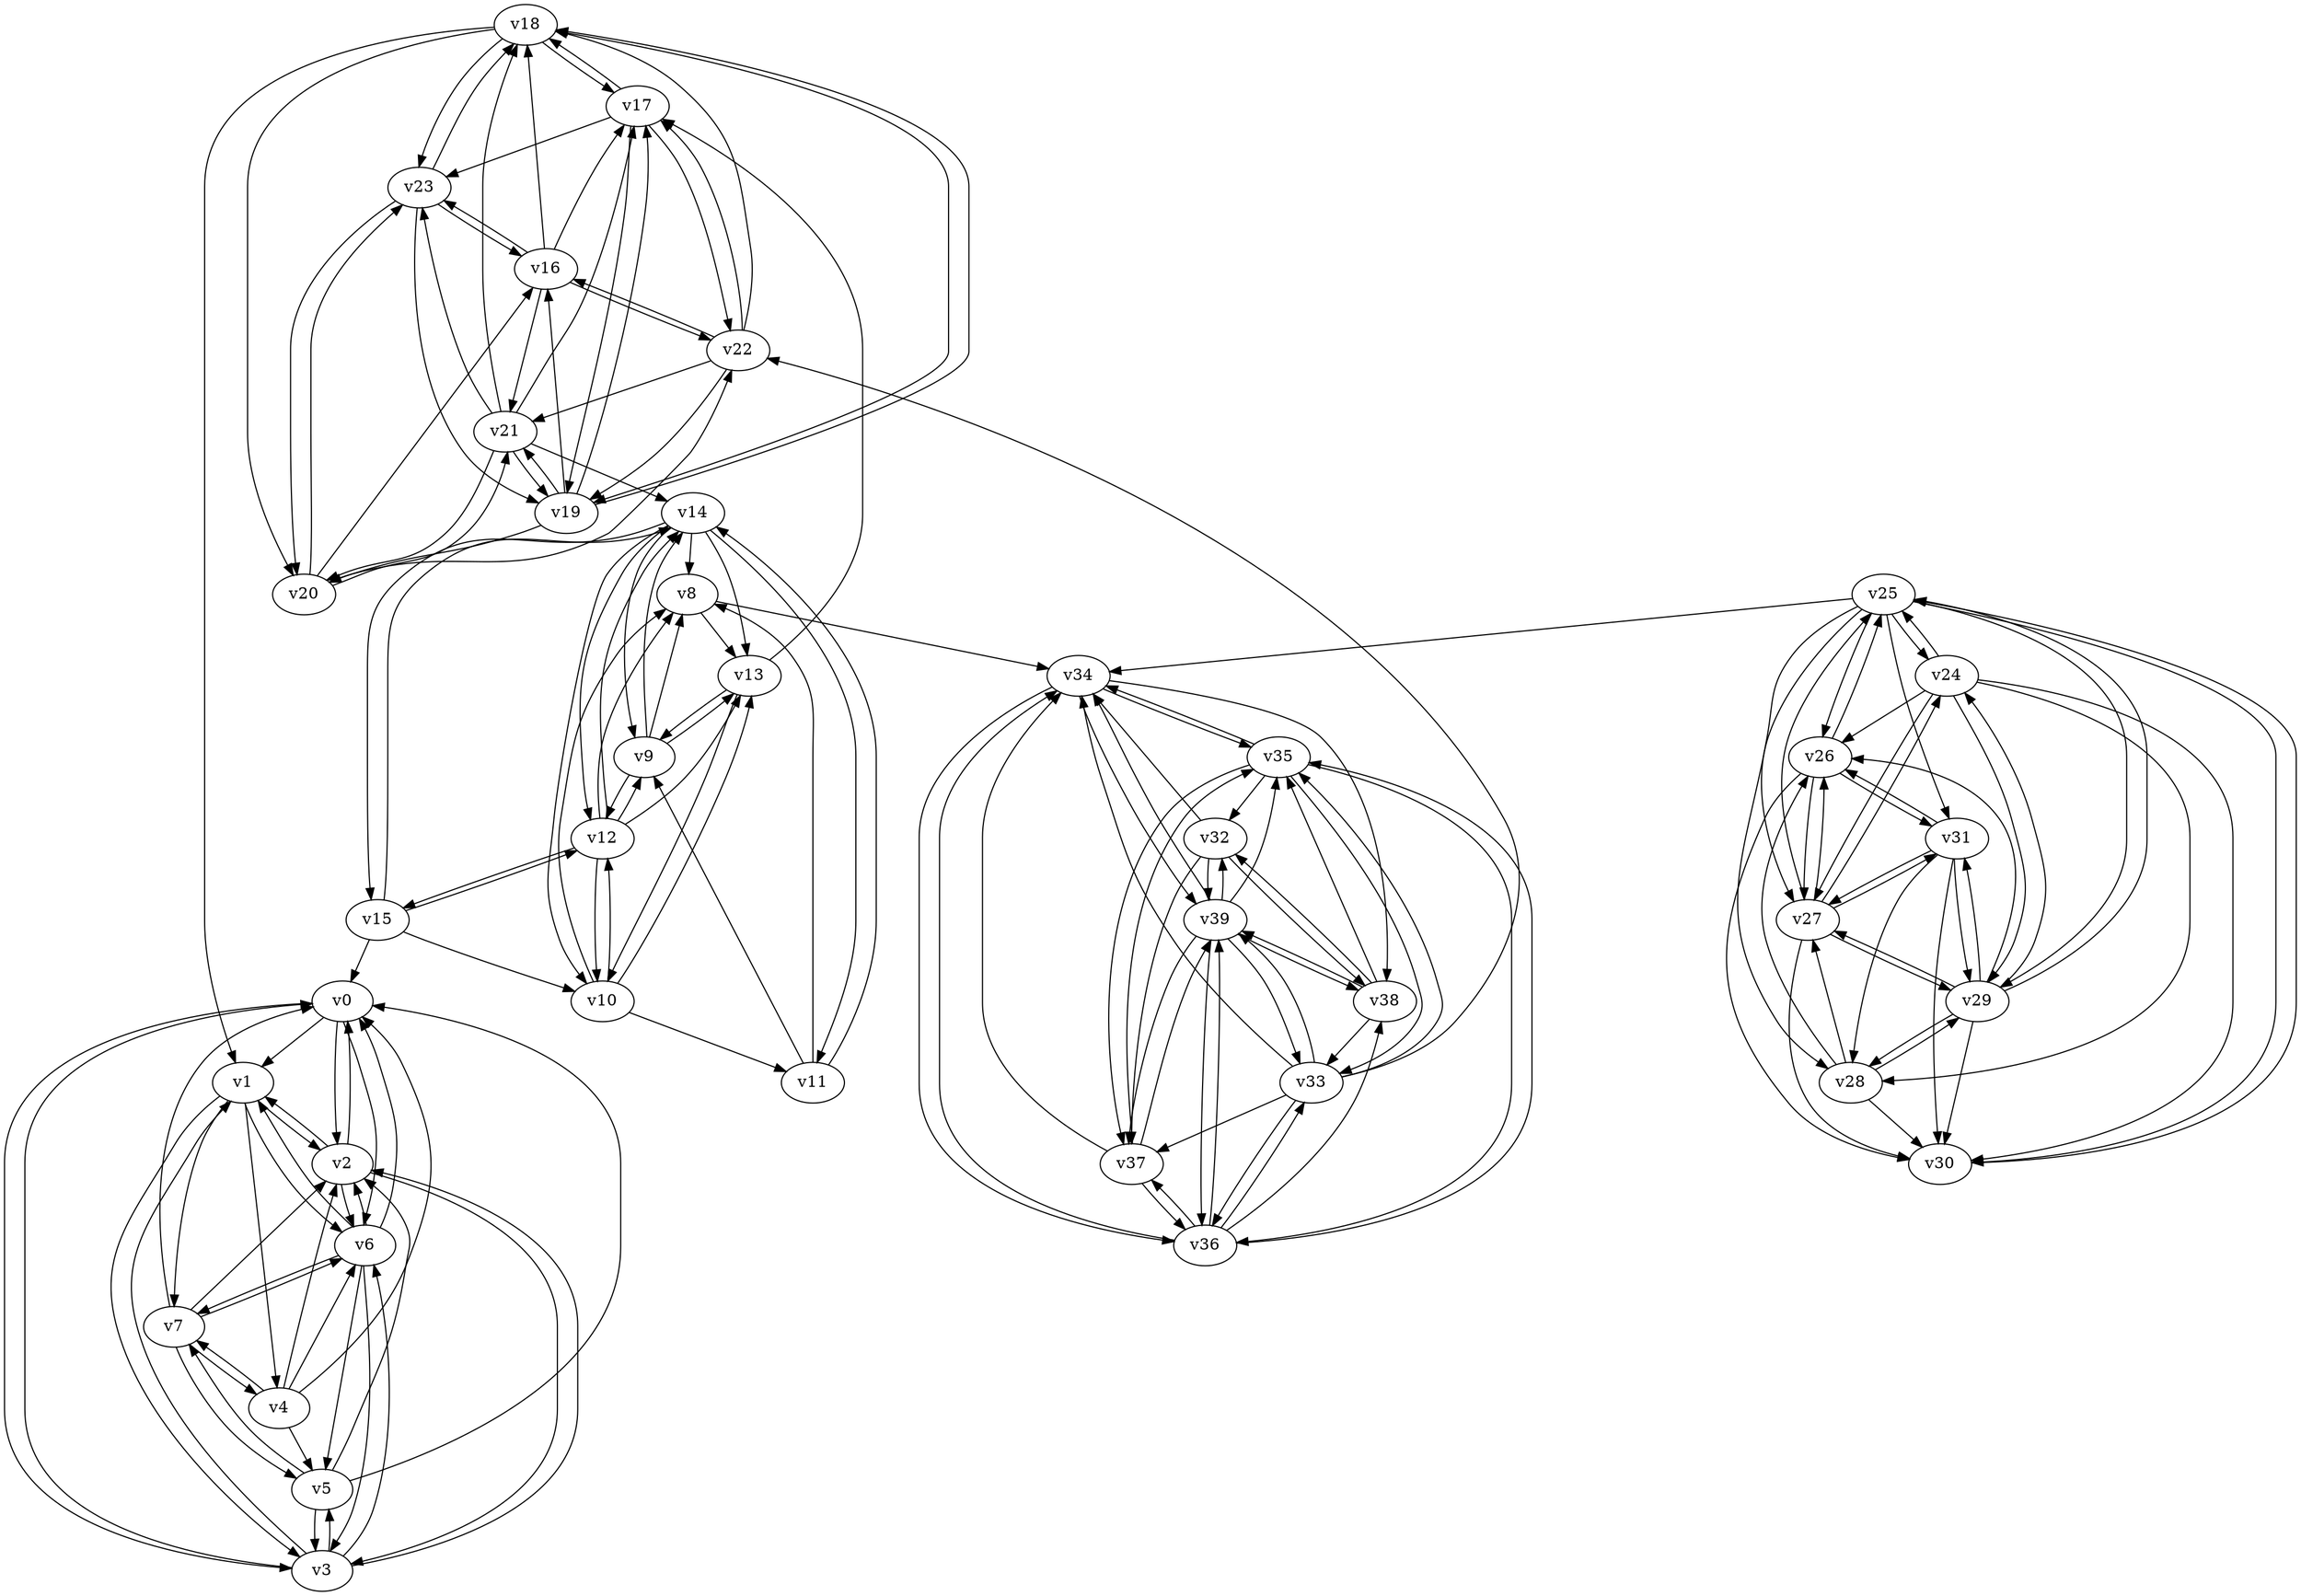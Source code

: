 digraph buchi_test056 {
    v0 [name="v0", player=0, priority=1];
    v1 [name="v1", player=1, priority=1];
    v2 [name="v2", player=0, priority=0];
    v3 [name="v3", player=1, priority=0];
    v4 [name="v4", player=0, priority=1];
    v5 [name="v5", player=1, priority=0];
    v6 [name="v6", player=1, priority=1];
    v7 [name="v7", player=1, priority=1];
    v8 [name="v8", player=1, priority=0];
    v9 [name="v9", player=0, priority=0];
    v10 [name="v10", player=0, priority=1];
    v11 [name="v11", player=1, priority=0];
    v12 [name="v12", player=0, priority=0];
    v13 [name="v13", player=0, priority=1];
    v14 [name="v14", player=0, priority=0];
    v15 [name="v15", player=0, priority=0];
    v16 [name="v16", player=0, priority=0];
    v17 [name="v17", player=1, priority=1];
    v18 [name="v18", player=1, priority=1];
    v19 [name="v19", player=1, priority=0];
    v20 [name="v20", player=0, priority=0];
    v21 [name="v21", player=0, priority=1];
    v22 [name="v22", player=0, priority=1];
    v23 [name="v23", player=1, priority=1];
    v24 [name="v24", player=1, priority=1];
    v25 [name="v25", player=0, priority=0];
    v26 [name="v26", player=0, priority=0];
    v27 [name="v27", player=1, priority=0];
    v28 [name="v28", player=0, priority=1];
    v29 [name="v29", player=1, priority=1];
    v30 [name="v30", player=1, priority=1];
    v31 [name="v31", player=0, priority=1];
    v32 [name="v32", player=1, priority=1];
    v33 [name="v33", player=0, priority=0];
    v34 [name="v34", player=0, priority=1];
    v35 [name="v35", player=1, priority=1];
    v36 [name="v36", player=0, priority=1];
    v37 [name="v37", player=1, priority=0];
    v38 [name="v38", player=1, priority=0];
    v39 [name="v39", player=0, priority=1];
    v32 -> v37;
    v4 -> v0;
    v18 -> v17;
    v26 -> v30;
    v33 -> v36;
    v35 -> v33;
    v22 -> v17;
    v39 -> v33;
    v14 -> v13;
    v31 -> v29;
    v9 -> v8;
    v19 -> v18;
    v11 -> v14;
    v28 -> v30;
    v6 -> v2;
    v18 -> v1;
    v13 -> v17;
    v15 -> v14;
    v24 -> v26;
    v32 -> v39;
    v16 -> v22;
    v4 -> v2;
    v18 -> v19;
    v25 -> v34;
    v3 -> v6;
    v5 -> v3;
    v20 -> v22;
    v22 -> v19;
    v39 -> v35;
    v14 -> v15;
    v17 -> v23;
    v37 -> v35;
    v13 -> v10;
    v33 -> v22;
    v24 -> v28;
    v26 -> v25;
    v25 -> v27;
    v35 -> v37;
    v14 -> v8;
    v29 -> v27;
    v22 -> v21;
    v39 -> v37;
    v23 -> v20;
    v38 -> v39;
    v9 -> v12;
    v11 -> v9;
    v15 -> v0;
    v27 -> v29;
    v7 -> v5;
    v16 -> v17;
    v8 -> v34;
    v24 -> v30;
    v25 -> v29;
    v18 -> v23;
    v3 -> v1;
    v12 -> v13;
    v14 -> v10;
    v5 -> v7;
    v31 -> v26;
    v38 -> v32;
    v0 -> v2;
    v9 -> v14;
    v1 -> v3;
    v36 -> v34;
    v27 -> v31;
    v33 -> v35;
    v35 -> v32;
    v25 -> v31;
    v5 -> v0;
    v22 -> v16;
    v21 -> v18;
    v12 -> v15;
    v14 -> v12;
    v29 -> v31;
    v31 -> v28;
    v39 -> v32;
    v10 -> v8;
    v27 -> v24;
    v6 -> v1;
    v19 -> v20;
    v7 -> v0;
    v34 -> v39;
    v24 -> v25;
    v25 -> v24;
    v16 -> v21;
    v33 -> v37;
    v12 -> v8;
    v3 -> v5;
    v5 -> v2;
    v20 -> v21;
    v21 -> v20;
    v22 -> v18;
    v29 -> v24;
    v31 -> v30;
    v39 -> v34;
    v8 -> v13;
    v1 -> v7;
    v13 -> v9;
    v2 -> v6;
    v27 -> v26;
    v7 -> v2;
    v36 -> v38;
    v25 -> v26;
    v16 -> v23;
    v32 -> v34;
    v12 -> v10;
    v26 -> v27;
    v20 -> v23;
    v4 -> v6;
    v29 -> v26;
    v23 -> v19;
    v17 -> v18;
    v10 -> v12;
    v28 -> v27;
    v7 -> v4;
    v37 -> v39;
    v25 -> v28;
    v3 -> v0;
    v20 -> v16;
    v14 -> v9;
    v29 -> v28;
    v1 -> v2;
    v2 -> v1;
    v19 -> v17;
    v34 -> v36;
    v27 -> v30;
    v36 -> v33;
    v28 -> v29;
    v3 -> v2;
    v32 -> v38;
    v21 -> v17;
    v12 -> v14;
    v14 -> v11;
    v26 -> v31;
    v29 -> v30;
    v35 -> v34;
    v38 -> v33;
    v1 -> v4;
    v0 -> v6;
    v2 -> v3;
    v17 -> v22;
    v34 -> v38;
    v36 -> v35;
    v37 -> v34;
    v6 -> v3;
    v24 -> v27;
    v18 -> v20;
    v21 -> v19;
    v23 -> v16;
    v33 -> v39;
    v35 -> v36;
    v38 -> v35;
    v39 -> v36;
    v1 -> v6;
    v11 -> v8;
    v27 -> v25;
    v19 -> v21;
    v36 -> v37;
    v37 -> v36;
    v6 -> v5;
    v24 -> v29;
    v12 -> v9;
    v29 -> v25;
    v4 -> v5;
    v23 -> v18;
    v39 -> v38;
    v0 -> v1;
    v10 -> v11;
    v9 -> v13;
    v28 -> v26;
    v36 -> v39;
    v15 -> v10;
    v6 -> v7;
    v7 -> v6;
    v16 -> v18;
    v33 -> v34;
    v21 -> v14;
    v25 -> v30;
    v4 -> v7;
    v21 -> v23;
    v31 -> v27;
    v0 -> v3;
    v17 -> v19;
    v2 -> v0;
    v10 -> v13;
    v19 -> v16;
    v34 -> v35;
    v30 -> v25;
    v6 -> v0;
    v15 -> v12;
}
